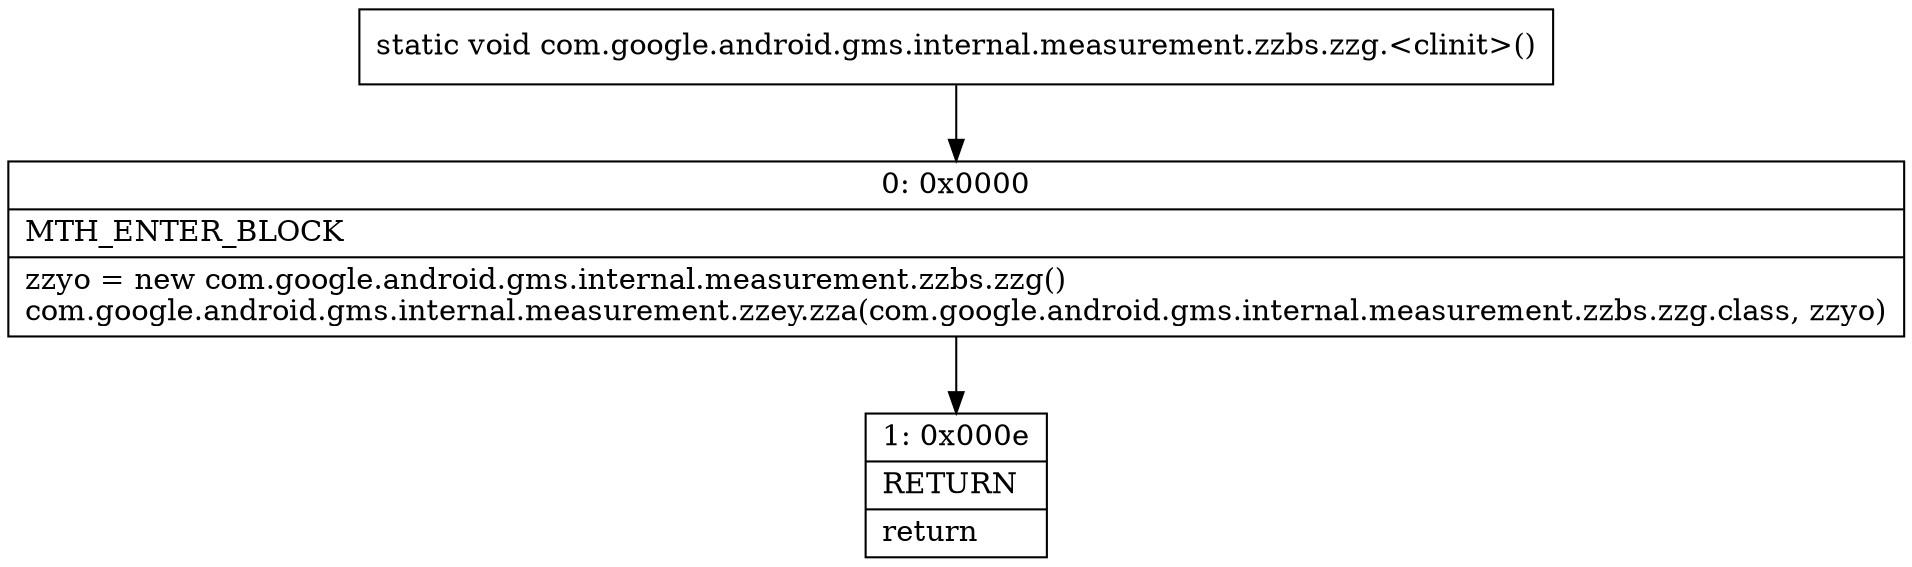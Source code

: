 digraph "CFG forcom.google.android.gms.internal.measurement.zzbs.zzg.\<clinit\>()V" {
Node_0 [shape=record,label="{0\:\ 0x0000|MTH_ENTER_BLOCK\l|zzyo = new com.google.android.gms.internal.measurement.zzbs.zzg()\lcom.google.android.gms.internal.measurement.zzey.zza(com.google.android.gms.internal.measurement.zzbs.zzg.class, zzyo)\l}"];
Node_1 [shape=record,label="{1\:\ 0x000e|RETURN\l|return\l}"];
MethodNode[shape=record,label="{static void com.google.android.gms.internal.measurement.zzbs.zzg.\<clinit\>() }"];
MethodNode -> Node_0;
Node_0 -> Node_1;
}

